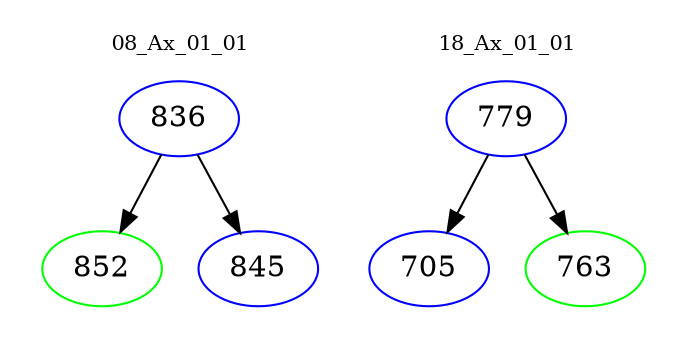 digraph{
subgraph cluster_0 {
color = white
label = "08_Ax_01_01";
fontsize=10;
T0_836 [label="836", color="blue"]
T0_836 -> T0_852 [color="black"]
T0_852 [label="852", color="green"]
T0_836 -> T0_845 [color="black"]
T0_845 [label="845", color="blue"]
}
subgraph cluster_1 {
color = white
label = "18_Ax_01_01";
fontsize=10;
T1_779 [label="779", color="blue"]
T1_779 -> T1_705 [color="black"]
T1_705 [label="705", color="blue"]
T1_779 -> T1_763 [color="black"]
T1_763 [label="763", color="green"]
}
}
